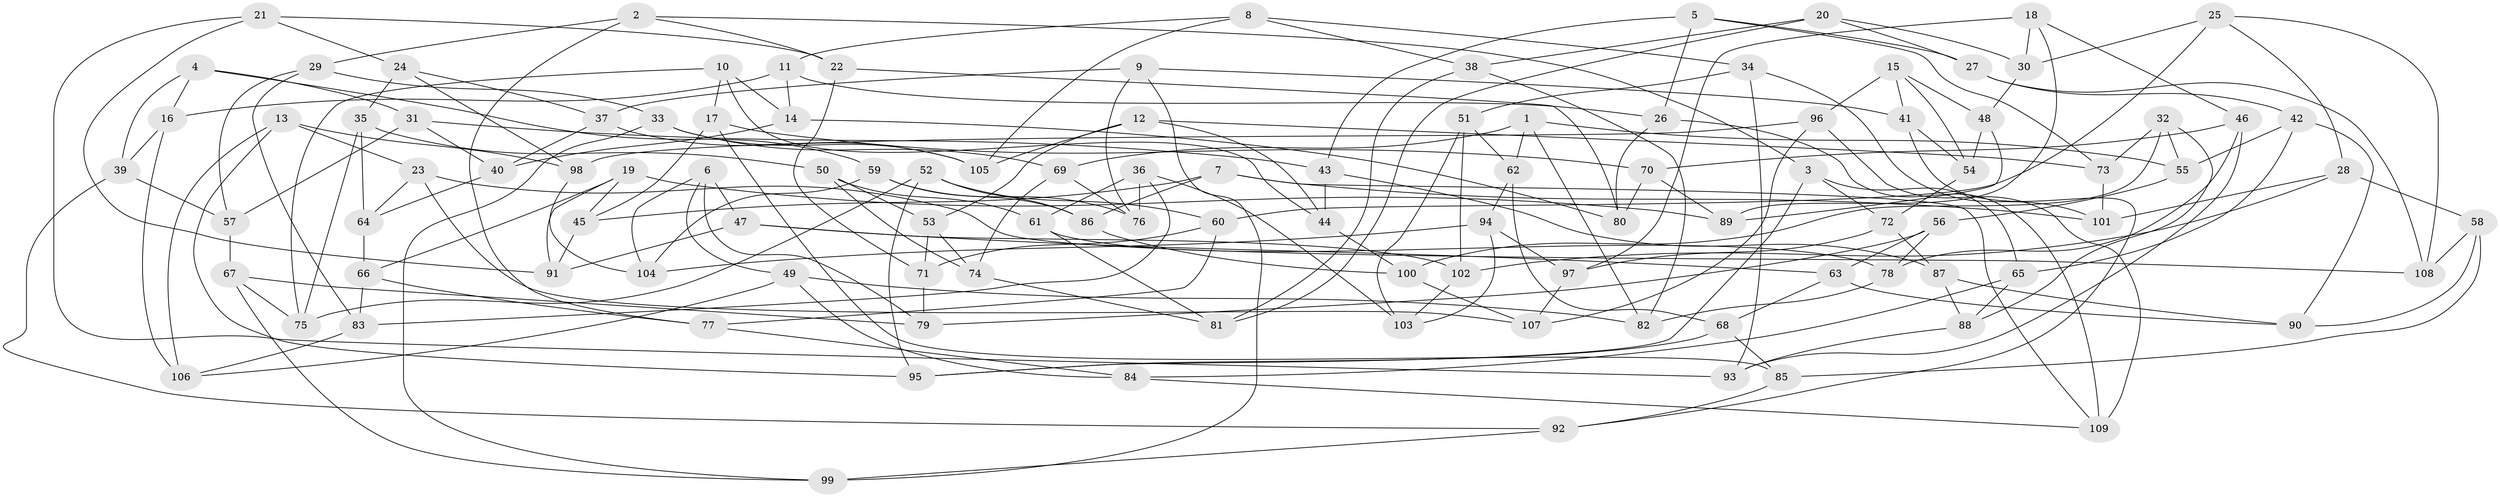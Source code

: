// coarse degree distribution, {13: 0.023255813953488372, 6: 0.27906976744186046, 8: 0.09302325581395349, 4: 0.23255813953488372, 7: 0.13953488372093023, 9: 0.023255813953488372, 12: 0.023255813953488372, 14: 0.023255813953488372, 5: 0.13953488372093023, 10: 0.023255813953488372}
// Generated by graph-tools (version 1.1) at 2025/21/03/04/25 18:21:03]
// undirected, 109 vertices, 218 edges
graph export_dot {
graph [start="1"]
  node [color=gray90,style=filled];
  1;
  2;
  3;
  4;
  5;
  6;
  7;
  8;
  9;
  10;
  11;
  12;
  13;
  14;
  15;
  16;
  17;
  18;
  19;
  20;
  21;
  22;
  23;
  24;
  25;
  26;
  27;
  28;
  29;
  30;
  31;
  32;
  33;
  34;
  35;
  36;
  37;
  38;
  39;
  40;
  41;
  42;
  43;
  44;
  45;
  46;
  47;
  48;
  49;
  50;
  51;
  52;
  53;
  54;
  55;
  56;
  57;
  58;
  59;
  60;
  61;
  62;
  63;
  64;
  65;
  66;
  67;
  68;
  69;
  70;
  71;
  72;
  73;
  74;
  75;
  76;
  77;
  78;
  79;
  80;
  81;
  82;
  83;
  84;
  85;
  86;
  87;
  88;
  89;
  90;
  91;
  92;
  93;
  94;
  95;
  96;
  97;
  98;
  99;
  100;
  101;
  102;
  103;
  104;
  105;
  106;
  107;
  108;
  109;
  1 -- 69;
  1 -- 82;
  1 -- 55;
  1 -- 62;
  2 -- 77;
  2 -- 29;
  2 -- 3;
  2 -- 22;
  3 -- 65;
  3 -- 72;
  3 -- 95;
  4 -- 31;
  4 -- 59;
  4 -- 16;
  4 -- 39;
  5 -- 73;
  5 -- 27;
  5 -- 43;
  5 -- 26;
  6 -- 104;
  6 -- 79;
  6 -- 49;
  6 -- 47;
  7 -- 45;
  7 -- 86;
  7 -- 101;
  7 -- 109;
  8 -- 11;
  8 -- 34;
  8 -- 38;
  8 -- 105;
  9 -- 76;
  9 -- 41;
  9 -- 99;
  9 -- 37;
  10 -- 75;
  10 -- 44;
  10 -- 17;
  10 -- 14;
  11 -- 26;
  11 -- 14;
  11 -- 16;
  12 -- 73;
  12 -- 105;
  12 -- 53;
  12 -- 44;
  13 -- 106;
  13 -- 95;
  13 -- 23;
  13 -- 98;
  14 -- 80;
  14 -- 40;
  15 -- 48;
  15 -- 41;
  15 -- 54;
  15 -- 96;
  16 -- 39;
  16 -- 106;
  17 -- 70;
  17 -- 45;
  17 -- 85;
  18 -- 97;
  18 -- 30;
  18 -- 89;
  18 -- 46;
  19 -- 45;
  19 -- 89;
  19 -- 66;
  19 -- 91;
  20 -- 27;
  20 -- 81;
  20 -- 38;
  20 -- 30;
  21 -- 93;
  21 -- 91;
  21 -- 22;
  21 -- 24;
  22 -- 71;
  22 -- 80;
  23 -- 108;
  23 -- 64;
  23 -- 107;
  24 -- 37;
  24 -- 98;
  24 -- 35;
  25 -- 108;
  25 -- 60;
  25 -- 30;
  25 -- 28;
  26 -- 109;
  26 -- 80;
  27 -- 108;
  27 -- 42;
  28 -- 101;
  28 -- 58;
  28 -- 102;
  29 -- 57;
  29 -- 83;
  29 -- 33;
  30 -- 48;
  31 -- 57;
  31 -- 40;
  31 -- 43;
  32 -- 55;
  32 -- 73;
  32 -- 100;
  32 -- 88;
  33 -- 99;
  33 -- 69;
  33 -- 105;
  34 -- 51;
  34 -- 101;
  34 -- 93;
  35 -- 50;
  35 -- 75;
  35 -- 64;
  36 -- 103;
  36 -- 83;
  36 -- 76;
  36 -- 61;
  37 -- 40;
  37 -- 105;
  38 -- 82;
  38 -- 81;
  39 -- 92;
  39 -- 57;
  40 -- 64;
  41 -- 92;
  41 -- 54;
  42 -- 65;
  42 -- 55;
  42 -- 90;
  43 -- 87;
  43 -- 44;
  44 -- 100;
  45 -- 91;
  46 -- 93;
  46 -- 78;
  46 -- 70;
  47 -- 63;
  47 -- 102;
  47 -- 91;
  48 -- 89;
  48 -- 54;
  49 -- 84;
  49 -- 82;
  49 -- 106;
  50 -- 53;
  50 -- 61;
  50 -- 74;
  51 -- 102;
  51 -- 62;
  51 -- 103;
  52 -- 60;
  52 -- 95;
  52 -- 75;
  52 -- 86;
  53 -- 71;
  53 -- 74;
  54 -- 72;
  55 -- 56;
  56 -- 63;
  56 -- 79;
  56 -- 78;
  57 -- 67;
  58 -- 85;
  58 -- 90;
  58 -- 108;
  59 -- 76;
  59 -- 104;
  59 -- 86;
  60 -- 71;
  60 -- 77;
  61 -- 81;
  61 -- 78;
  62 -- 94;
  62 -- 68;
  63 -- 68;
  63 -- 90;
  64 -- 66;
  65 -- 88;
  65 -- 84;
  66 -- 77;
  66 -- 83;
  67 -- 79;
  67 -- 75;
  67 -- 99;
  68 -- 85;
  68 -- 95;
  69 -- 76;
  69 -- 74;
  70 -- 80;
  70 -- 89;
  71 -- 79;
  72 -- 97;
  72 -- 87;
  73 -- 101;
  74 -- 81;
  77 -- 84;
  78 -- 82;
  83 -- 106;
  84 -- 109;
  85 -- 92;
  86 -- 100;
  87 -- 90;
  87 -- 88;
  88 -- 93;
  92 -- 99;
  94 -- 97;
  94 -- 104;
  94 -- 103;
  96 -- 98;
  96 -- 109;
  96 -- 107;
  97 -- 107;
  98 -- 104;
  100 -- 107;
  102 -- 103;
}
